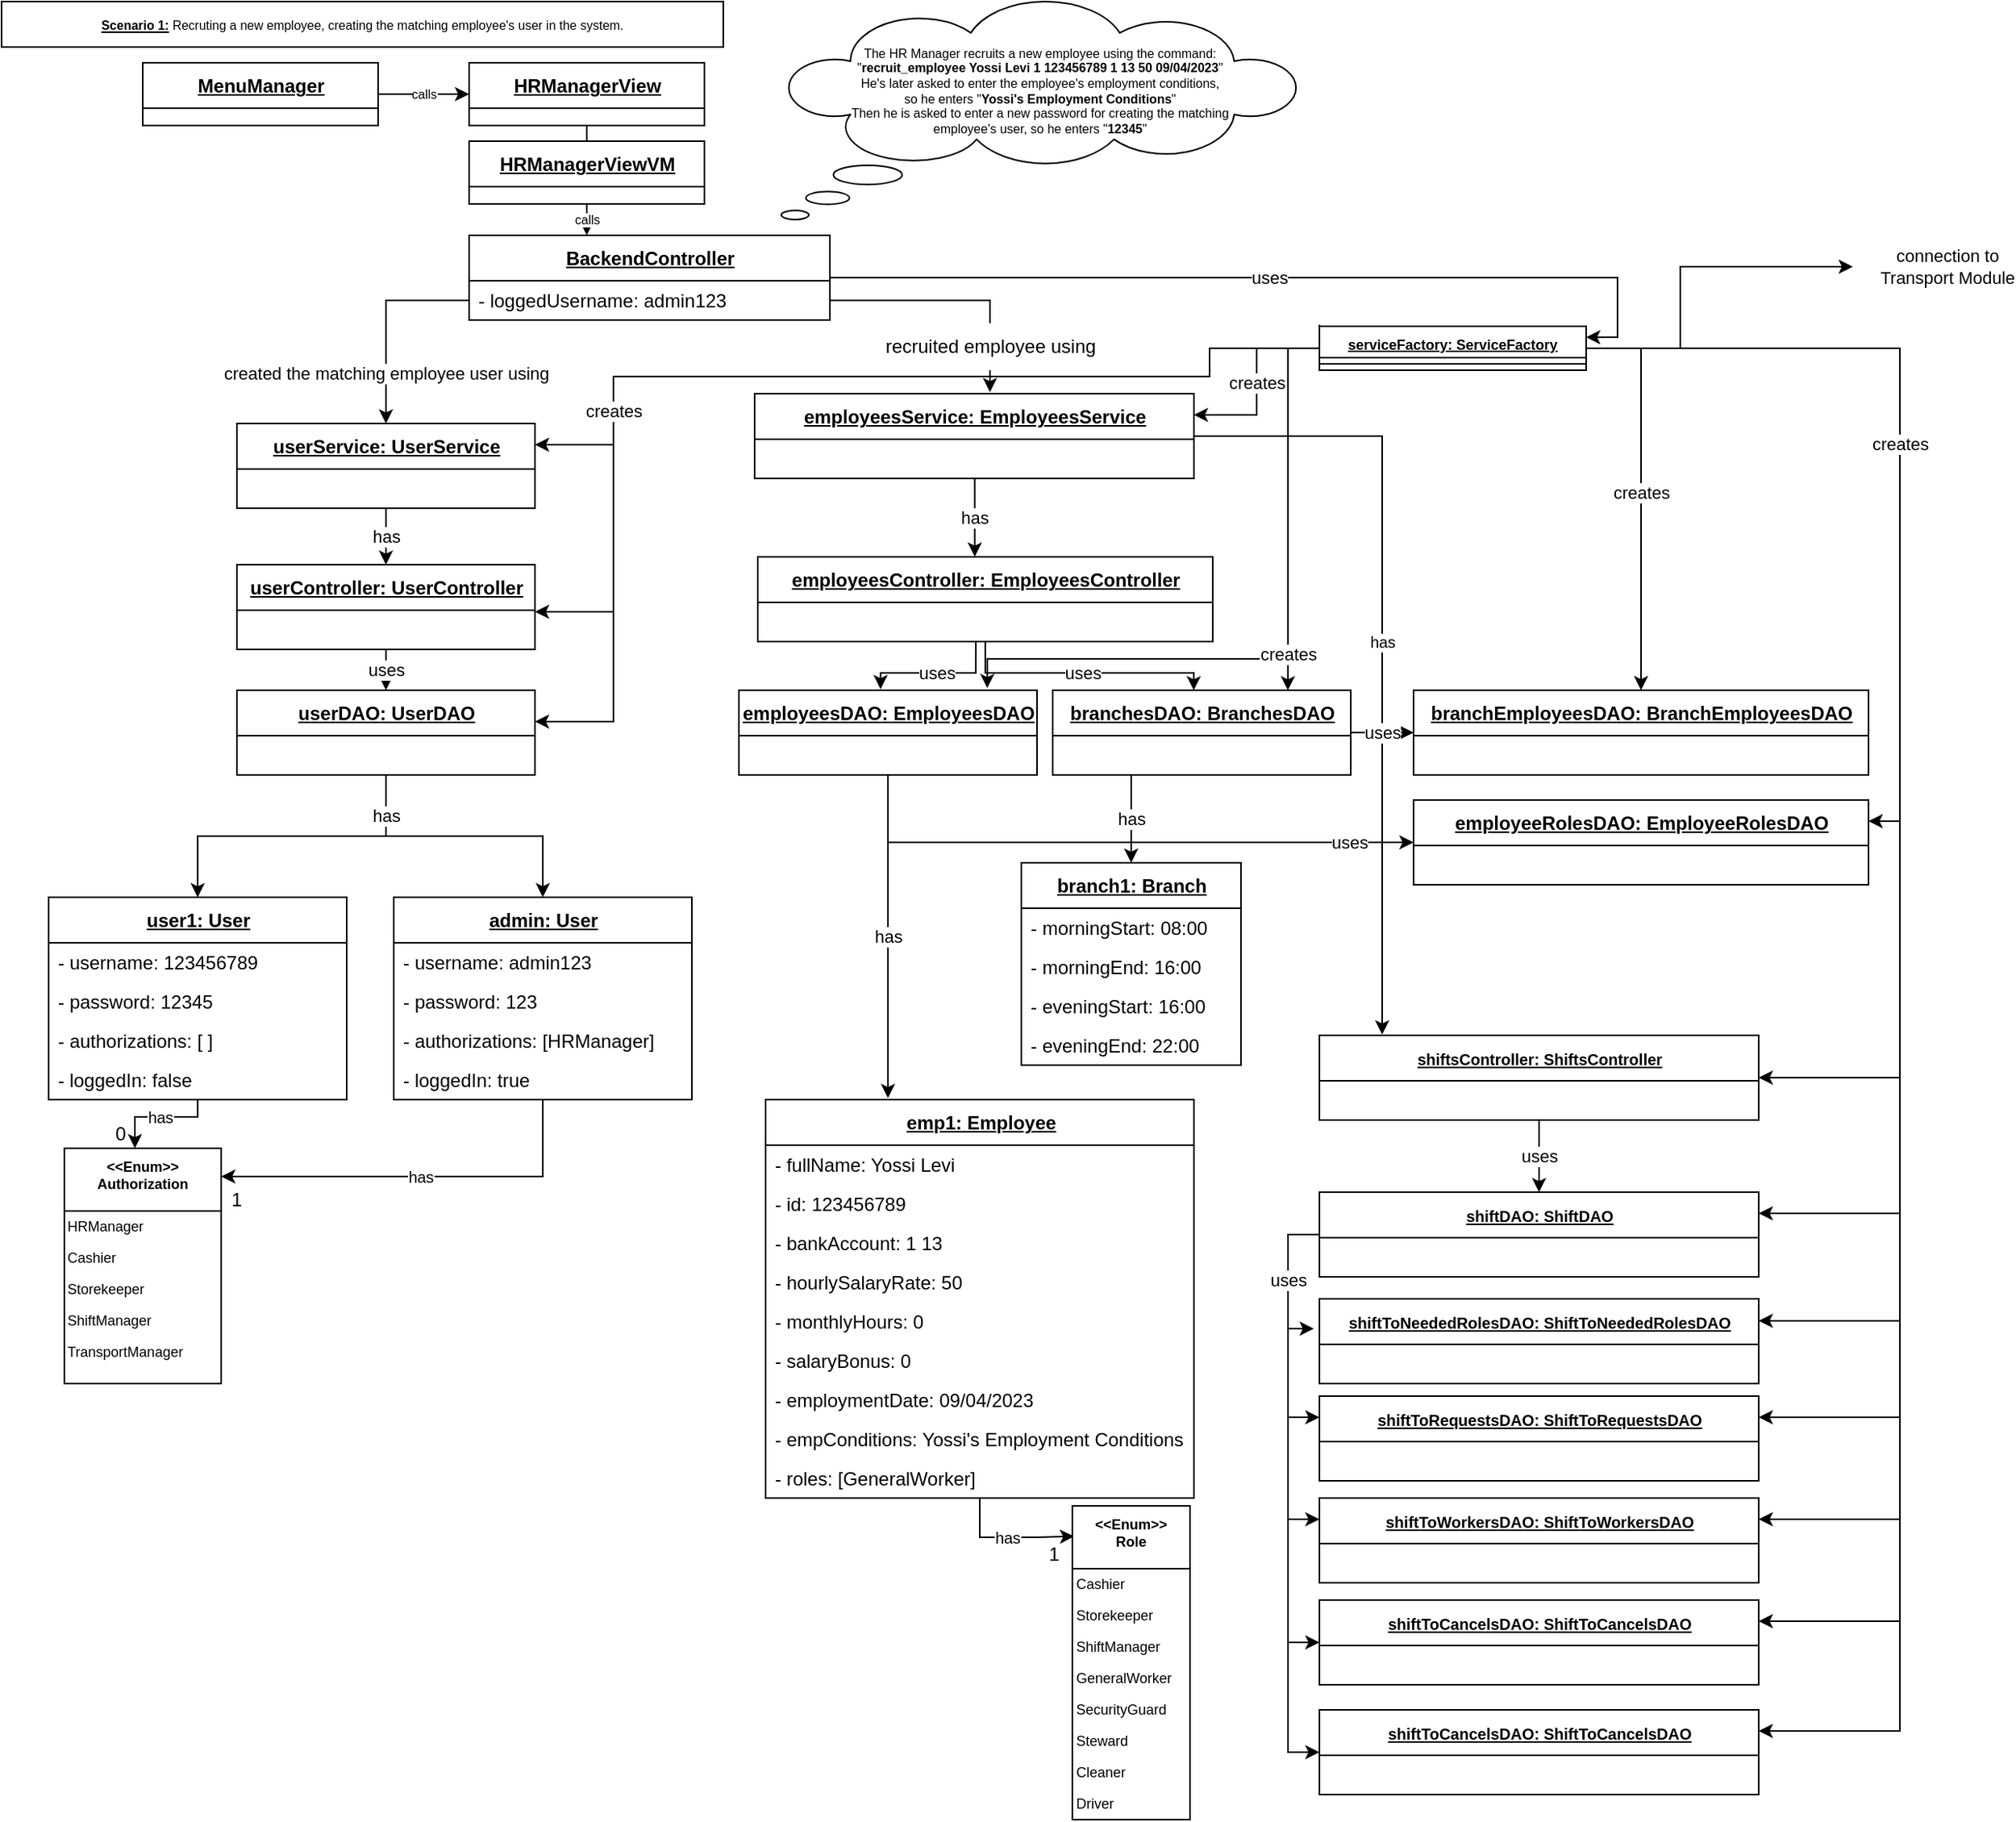 <mxfile version="21.1.2" type="device">
  <diagram name="Page-1" id="ixeJwp6oGrkDONA-m-vL">
    <mxGraphModel dx="574" dy="338" grid="1" gridSize="10" guides="1" tooltips="1" connect="1" arrows="1" fold="1" page="1" pageScale="1" pageWidth="827" pageHeight="1169" math="0" shadow="0">
      <root>
        <mxCell id="0" />
        <mxCell id="1" parent="0" />
        <mxCell id="QFNOOGJgszesULIHf005-6" value="uses" style="edgeStyle=orthogonalEdgeStyle;rounded=0;orthogonalLoop=1;jettySize=auto;html=1;entryX=1;entryY=0.25;entryDx=0;entryDy=0;" edge="1" parent="1" source="OswDYO3YPx74lOHUNcAN-1" target="QFNOOGJgszesULIHf005-1">
          <mxGeometry relative="1" as="geometry" />
        </mxCell>
        <mxCell id="OswDYO3YPx74lOHUNcAN-1" value="BackendController" style="swimlane;fontStyle=5;align=center;verticalAlign=middle;childLayout=stackLayout;horizontal=1;startSize=29;horizontalStack=0;resizeParent=1;resizeParentMax=0;resizeLast=0;collapsible=0;marginBottom=0;html=1;" parent="1" vertex="1">
          <mxGeometry x="298" y="150" width="230" height="54" as="geometry" />
        </mxCell>
        <mxCell id="OswDYO3YPx74lOHUNcAN-3" value="- loggedUsername: admin123" style="text;html=1;strokeColor=none;fillColor=none;align=left;verticalAlign=middle;spacingLeft=4;spacingRight=4;overflow=hidden;rotatable=0;points=[[0,0.5],[1,0.5]];portConstraint=eastwest;" parent="OswDYO3YPx74lOHUNcAN-1" vertex="1">
          <mxGeometry y="29" width="230" height="25" as="geometry" />
        </mxCell>
        <mxCell id="OswDYO3YPx74lOHUNcAN-91" value="has" style="edgeStyle=orthogonalEdgeStyle;rounded=0;orthogonalLoop=1;jettySize=auto;html=1;entryX=0.5;entryY=0;entryDx=0;entryDy=0;endArrow=classic;endFill=1;" parent="1" source="OswDYO3YPx74lOHUNcAN-4" target="OswDYO3YPx74lOHUNcAN-12" edge="1">
          <mxGeometry relative="1" as="geometry" />
        </mxCell>
        <mxCell id="OswDYO3YPx74lOHUNcAN-4" value="userService: UserService" style="swimlane;fontStyle=5;align=center;verticalAlign=middle;childLayout=stackLayout;horizontal=1;startSize=29;horizontalStack=0;resizeParent=1;resizeParentMax=0;resizeLast=0;collapsible=0;marginBottom=0;html=1;" parent="1" vertex="1">
          <mxGeometry x="150" y="270" width="190" height="54" as="geometry" />
        </mxCell>
        <mxCell id="OswDYO3YPx74lOHUNcAN-72" value="has" style="edgeStyle=orthogonalEdgeStyle;rounded=0;orthogonalLoop=1;jettySize=auto;html=1;entryX=0.477;entryY=-0.003;entryDx=0;entryDy=0;endArrow=classic;endFill=1;entryPerimeter=0;" parent="1" source="OswDYO3YPx74lOHUNcAN-10" target="OswDYO3YPx74lOHUNcAN-14" edge="1">
          <mxGeometry relative="1" as="geometry">
            <Array as="points">
              <mxPoint x="620" y="330" />
            </Array>
          </mxGeometry>
        </mxCell>
        <mxCell id="5I7sH3d-SzGu7MCL7hGr-36" value="has" style="edgeStyle=orthogonalEdgeStyle;rounded=0;orthogonalLoop=1;jettySize=auto;html=1;fontSize=10;endArrow=classic;endFill=1;entryX=0.144;entryY=-0.009;entryDx=0;entryDy=0;entryPerimeter=0;" parent="1" source="OswDYO3YPx74lOHUNcAN-10" target="5I7sH3d-SzGu7MCL7hGr-33" edge="1">
          <mxGeometry relative="1" as="geometry">
            <Array as="points">
              <mxPoint x="880" y="278" />
              <mxPoint x="880" y="660" />
            </Array>
            <mxPoint x="878" y="660" as="targetPoint" />
          </mxGeometry>
        </mxCell>
        <mxCell id="OswDYO3YPx74lOHUNcAN-10" value="employeesService: EmployeesService" style="swimlane;fontStyle=5;align=center;verticalAlign=middle;childLayout=stackLayout;horizontal=1;startSize=29;horizontalStack=0;resizeParent=1;resizeParentMax=0;resizeLast=0;collapsible=0;marginBottom=0;html=1;" parent="1" vertex="1">
          <mxGeometry x="480" y="251" width="280" height="54" as="geometry" />
        </mxCell>
        <mxCell id="QFNOOGJgszesULIHf005-15" value="uses" style="edgeStyle=orthogonalEdgeStyle;rounded=0;orthogonalLoop=1;jettySize=auto;html=1;entryX=0.5;entryY=0;entryDx=0;entryDy=0;" edge="1" parent="1" source="OswDYO3YPx74lOHUNcAN-12" target="QFNOOGJgszesULIHf005-7">
          <mxGeometry relative="1" as="geometry" />
        </mxCell>
        <mxCell id="OswDYO3YPx74lOHUNcAN-12" value="userController: UserController" style="swimlane;fontStyle=5;align=center;verticalAlign=middle;childLayout=stackLayout;horizontal=1;startSize=29;horizontalStack=0;resizeParent=1;resizeParentMax=0;resizeLast=0;collapsible=0;marginBottom=0;html=1;" parent="1" vertex="1">
          <mxGeometry x="150" y="360" width="190" height="54" as="geometry" />
        </mxCell>
        <mxCell id="OswDYO3YPx74lOHUNcAN-89" value="has" style="edgeStyle=orthogonalEdgeStyle;rounded=0;orthogonalLoop=1;jettySize=auto;html=1;endArrow=classic;endFill=1;exitX=0.5;exitY=1;exitDx=0;exitDy=0;" parent="1" source="QFNOOGJgszesULIHf005-11" edge="1">
          <mxGeometry relative="1" as="geometry">
            <mxPoint x="570" y="500" as="sourcePoint" />
            <mxPoint x="565" y="700" as="targetPoint" />
            <Array as="points">
              <mxPoint x="565" y="700" />
              <mxPoint x="565" y="700" />
            </Array>
          </mxGeometry>
        </mxCell>
        <mxCell id="QFNOOGJgszesULIHf005-14" value="uses" style="edgeStyle=orthogonalEdgeStyle;rounded=0;orthogonalLoop=1;jettySize=auto;html=1;entryX=0.475;entryY=-0.012;entryDx=0;entryDy=0;entryPerimeter=0;" edge="1" parent="1" target="QFNOOGJgszesULIHf005-11">
          <mxGeometry relative="1" as="geometry">
            <mxPoint x="621.029" y="409" as="sourcePoint" />
            <mxPoint x="624" y="430" as="targetPoint" />
            <Array as="points">
              <mxPoint x="621" y="429" />
              <mxPoint x="560" y="429" />
            </Array>
          </mxGeometry>
        </mxCell>
        <mxCell id="QFNOOGJgszesULIHf005-18" value="uses" style="edgeStyle=orthogonalEdgeStyle;rounded=0;orthogonalLoop=1;jettySize=auto;html=1;entryX=0.473;entryY=0.001;entryDx=0;entryDy=0;entryPerimeter=0;" edge="1" parent="1" source="OswDYO3YPx74lOHUNcAN-14" target="QFNOOGJgszesULIHf005-16">
          <mxGeometry relative="1" as="geometry" />
        </mxCell>
        <mxCell id="OswDYO3YPx74lOHUNcAN-14" value="employeesController: EmployeesController" style="swimlane;fontStyle=5;align=center;verticalAlign=middle;childLayout=stackLayout;horizontal=1;startSize=29;horizontalStack=0;resizeParent=1;resizeParentMax=0;resizeLast=0;collapsible=0;marginBottom=0;html=1;" parent="1" vertex="1">
          <mxGeometry x="482" y="355" width="290" height="54" as="geometry" />
        </mxCell>
        <mxCell id="OswDYO3YPx74lOHUNcAN-16" value="user1: User" style="swimlane;fontStyle=5;align=center;verticalAlign=middle;childLayout=stackLayout;horizontal=1;startSize=29;horizontalStack=0;resizeParent=1;resizeParentMax=0;resizeLast=0;collapsible=0;marginBottom=0;html=1;" parent="1" vertex="1">
          <mxGeometry x="30" y="572" width="190" height="129" as="geometry" />
        </mxCell>
        <mxCell id="OswDYO3YPx74lOHUNcAN-17" value="- username: 123456789" style="text;html=1;strokeColor=none;fillColor=none;align=left;verticalAlign=middle;spacingLeft=4;spacingRight=4;overflow=hidden;rotatable=0;points=[[0,0.5],[1,0.5]];portConstraint=eastwest;" parent="OswDYO3YPx74lOHUNcAN-16" vertex="1">
          <mxGeometry y="29" width="190" height="25" as="geometry" />
        </mxCell>
        <mxCell id="OswDYO3YPx74lOHUNcAN-18" value="- password: 12345" style="text;html=1;strokeColor=none;fillColor=none;align=left;verticalAlign=middle;spacingLeft=4;spacingRight=4;overflow=hidden;rotatable=0;points=[[0,0.5],[1,0.5]];portConstraint=eastwest;" parent="OswDYO3YPx74lOHUNcAN-16" vertex="1">
          <mxGeometry y="54" width="190" height="25" as="geometry" />
        </mxCell>
        <mxCell id="OswDYO3YPx74lOHUNcAN-19" value="- authorizations: [ ]" style="text;html=1;strokeColor=none;fillColor=none;align=left;verticalAlign=middle;spacingLeft=4;spacingRight=4;overflow=hidden;rotatable=0;points=[[0,0.5],[1,0.5]];portConstraint=eastwest;" parent="OswDYO3YPx74lOHUNcAN-16" vertex="1">
          <mxGeometry y="79" width="190" height="25" as="geometry" />
        </mxCell>
        <mxCell id="5I7sH3d-SzGu7MCL7hGr-4" value="- loggedIn: false" style="text;html=1;strokeColor=none;fillColor=none;align=left;verticalAlign=middle;spacingLeft=4;spacingRight=4;overflow=hidden;rotatable=0;points=[[0,0.5],[1,0.5]];portConstraint=eastwest;" parent="OswDYO3YPx74lOHUNcAN-16" vertex="1">
          <mxGeometry y="104" width="190" height="25" as="geometry" />
        </mxCell>
        <mxCell id="5I7sH3d-SzGu7MCL7hGr-63" value="has" style="edgeStyle=orthogonalEdgeStyle;rounded=0;orthogonalLoop=1;jettySize=auto;html=1;fontSize=10;endArrow=classic;endFill=1;" parent="1" source="OswDYO3YPx74lOHUNcAN-20" target="5I7sH3d-SzGu7MCL7hGr-57" edge="1">
          <mxGeometry relative="1" as="geometry">
            <Array as="points">
              <mxPoint x="345" y="750" />
            </Array>
          </mxGeometry>
        </mxCell>
        <mxCell id="OswDYO3YPx74lOHUNcAN-20" value="admin: User" style="swimlane;fontStyle=5;align=center;verticalAlign=middle;childLayout=stackLayout;horizontal=1;startSize=29;horizontalStack=0;resizeParent=1;resizeParentMax=0;resizeLast=0;collapsible=0;marginBottom=0;html=1;" parent="1" vertex="1">
          <mxGeometry x="250" y="572" width="190" height="129" as="geometry" />
        </mxCell>
        <mxCell id="OswDYO3YPx74lOHUNcAN-21" value="- username: admin123" style="text;html=1;strokeColor=none;fillColor=none;align=left;verticalAlign=middle;spacingLeft=4;spacingRight=4;overflow=hidden;rotatable=0;points=[[0,0.5],[1,0.5]];portConstraint=eastwest;" parent="OswDYO3YPx74lOHUNcAN-20" vertex="1">
          <mxGeometry y="29" width="190" height="25" as="geometry" />
        </mxCell>
        <mxCell id="OswDYO3YPx74lOHUNcAN-22" value="- password: 123" style="text;html=1;strokeColor=none;fillColor=none;align=left;verticalAlign=middle;spacingLeft=4;spacingRight=4;overflow=hidden;rotatable=0;points=[[0,0.5],[1,0.5]];portConstraint=eastwest;" parent="OswDYO3YPx74lOHUNcAN-20" vertex="1">
          <mxGeometry y="54" width="190" height="25" as="geometry" />
        </mxCell>
        <mxCell id="OswDYO3YPx74lOHUNcAN-23" value="- authorizations: [HRManager]" style="text;html=1;strokeColor=none;fillColor=none;align=left;verticalAlign=middle;spacingLeft=4;spacingRight=4;overflow=hidden;rotatable=0;points=[[0,0.5],[1,0.5]];portConstraint=eastwest;" parent="OswDYO3YPx74lOHUNcAN-20" vertex="1">
          <mxGeometry y="79" width="190" height="25" as="geometry" />
        </mxCell>
        <mxCell id="5I7sH3d-SzGu7MCL7hGr-1" value="- loggedIn: true" style="text;html=1;strokeColor=none;fillColor=none;align=left;verticalAlign=middle;spacingLeft=4;spacingRight=4;overflow=hidden;rotatable=0;points=[[0,0.5],[1,0.5]];portConstraint=eastwest;" parent="OswDYO3YPx74lOHUNcAN-20" vertex="1">
          <mxGeometry y="104" width="190" height="25" as="geometry" />
        </mxCell>
        <mxCell id="5I7sH3d-SzGu7MCL7hGr-65" value="has" style="edgeStyle=orthogonalEdgeStyle;rounded=0;orthogonalLoop=1;jettySize=auto;html=1;entryX=0.015;entryY=0.097;entryDx=0;entryDy=0;fontSize=10;endArrow=classic;endFill=1;entryPerimeter=0;" parent="1" source="OswDYO3YPx74lOHUNcAN-28" target="5I7sH3d-SzGu7MCL7hGr-48" edge="1">
          <mxGeometry relative="1" as="geometry">
            <Array as="points">
              <mxPoint x="624" y="980" />
              <mxPoint x="660" y="980" />
            </Array>
          </mxGeometry>
        </mxCell>
        <mxCell id="OswDYO3YPx74lOHUNcAN-28" value="emp1: Employee" style="swimlane;fontStyle=5;align=center;verticalAlign=middle;childLayout=stackLayout;horizontal=1;startSize=29;horizontalStack=0;resizeParent=1;resizeParentMax=0;resizeLast=0;collapsible=0;marginBottom=0;html=1;" parent="1" vertex="1">
          <mxGeometry x="487" y="701" width="273" height="254" as="geometry" />
        </mxCell>
        <mxCell id="OswDYO3YPx74lOHUNcAN-29" value="- fullName: Yossi Levi" style="text;html=1;strokeColor=none;fillColor=none;align=left;verticalAlign=middle;spacingLeft=4;spacingRight=4;overflow=hidden;rotatable=0;points=[[0,0.5],[1,0.5]];portConstraint=eastwest;" parent="OswDYO3YPx74lOHUNcAN-28" vertex="1">
          <mxGeometry y="29" width="273" height="25" as="geometry" />
        </mxCell>
        <mxCell id="OswDYO3YPx74lOHUNcAN-30" value="- id: 123456789" style="text;html=1;strokeColor=none;fillColor=none;align=left;verticalAlign=middle;spacingLeft=4;spacingRight=4;overflow=hidden;rotatable=0;points=[[0,0.5],[1,0.5]];portConstraint=eastwest;" parent="OswDYO3YPx74lOHUNcAN-28" vertex="1">
          <mxGeometry y="54" width="273" height="25" as="geometry" />
        </mxCell>
        <mxCell id="OswDYO3YPx74lOHUNcAN-31" value="- bankAccount: 1 13" style="text;html=1;strokeColor=none;fillColor=none;align=left;verticalAlign=middle;spacingLeft=4;spacingRight=4;overflow=hidden;rotatable=0;points=[[0,0.5],[1,0.5]];portConstraint=eastwest;" parent="OswDYO3YPx74lOHUNcAN-28" vertex="1">
          <mxGeometry y="79" width="273" height="25" as="geometry" />
        </mxCell>
        <mxCell id="OswDYO3YPx74lOHUNcAN-32" value="- hourlySalaryRate: 50" style="text;html=1;strokeColor=none;fillColor=none;align=left;verticalAlign=middle;spacingLeft=4;spacingRight=4;overflow=hidden;rotatable=0;points=[[0,0.5],[1,0.5]];portConstraint=eastwest;" parent="OswDYO3YPx74lOHUNcAN-28" vertex="1">
          <mxGeometry y="104" width="273" height="25" as="geometry" />
        </mxCell>
        <mxCell id="5I7sH3d-SzGu7MCL7hGr-15" value="- monthlyHours: 0" style="text;html=1;strokeColor=none;fillColor=none;align=left;verticalAlign=middle;spacingLeft=4;spacingRight=4;overflow=hidden;rotatable=0;points=[[0,0.5],[1,0.5]];portConstraint=eastwest;" parent="OswDYO3YPx74lOHUNcAN-28" vertex="1">
          <mxGeometry y="129" width="273" height="25" as="geometry" />
        </mxCell>
        <mxCell id="5I7sH3d-SzGu7MCL7hGr-16" value="- salaryBonus: 0" style="text;html=1;strokeColor=none;fillColor=none;align=left;verticalAlign=middle;spacingLeft=4;spacingRight=4;overflow=hidden;rotatable=0;points=[[0,0.5],[1,0.5]];portConstraint=eastwest;" parent="OswDYO3YPx74lOHUNcAN-28" vertex="1">
          <mxGeometry y="154" width="273" height="25" as="geometry" />
        </mxCell>
        <mxCell id="5I7sH3d-SzGu7MCL7hGr-66" value="- employmentDate: 09/04/2023" style="text;html=1;strokeColor=none;fillColor=none;align=left;verticalAlign=middle;spacingLeft=4;spacingRight=4;overflow=hidden;rotatable=0;points=[[0,0.5],[1,0.5]];portConstraint=eastwest;" parent="OswDYO3YPx74lOHUNcAN-28" vertex="1">
          <mxGeometry y="179" width="273" height="25" as="geometry" />
        </mxCell>
        <mxCell id="OswDYO3YPx74lOHUNcAN-39" value="- empConditions: Yossi&#39;s Employment Conditions" style="text;html=1;strokeColor=none;fillColor=none;align=left;verticalAlign=middle;spacingLeft=4;spacingRight=4;overflow=hidden;rotatable=0;points=[[0,0.5],[1,0.5]];portConstraint=eastwest;" parent="OswDYO3YPx74lOHUNcAN-28" vertex="1">
          <mxGeometry y="204" width="273" height="25" as="geometry" />
        </mxCell>
        <mxCell id="OswDYO3YPx74lOHUNcAN-38" value="- roles: [GeneralWorker]" style="text;html=1;strokeColor=none;fillColor=none;align=left;verticalAlign=middle;spacingLeft=4;spacingRight=4;overflow=hidden;rotatable=0;points=[[0,0.5],[1,0.5]];portConstraint=eastwest;" parent="OswDYO3YPx74lOHUNcAN-28" vertex="1">
          <mxGeometry y="229" width="273" height="25" as="geometry" />
        </mxCell>
        <mxCell id="OswDYO3YPx74lOHUNcAN-69" style="edgeStyle=orthogonalEdgeStyle;rounded=0;orthogonalLoop=1;jettySize=auto;html=1;endArrow=classic;endFill=1;startArrow=none;" parent="1" source="OswDYO3YPx74lOHUNcAN-70" edge="1">
          <mxGeometry relative="1" as="geometry">
            <mxPoint x="630" y="250" as="targetPoint" />
            <Array as="points">
              <mxPoint x="630" y="250" />
              <mxPoint x="630" y="250" />
            </Array>
          </mxGeometry>
        </mxCell>
        <mxCell id="OswDYO3YPx74lOHUNcAN-71" value="" style="edgeStyle=orthogonalEdgeStyle;rounded=0;orthogonalLoop=1;jettySize=auto;html=1;entryX=0.5;entryY=0;entryDx=0;entryDy=0;endArrow=none;endFill=1;" parent="1" source="OswDYO3YPx74lOHUNcAN-3" target="OswDYO3YPx74lOHUNcAN-70" edge="1">
          <mxGeometry relative="1" as="geometry">
            <mxPoint x="529" y="201.5" as="sourcePoint" />
            <mxPoint x="620" y="270" as="targetPoint" />
            <Array as="points">
              <mxPoint x="630" y="191" />
            </Array>
          </mxGeometry>
        </mxCell>
        <mxCell id="OswDYO3YPx74lOHUNcAN-70" value="recruited employee using" style="text;html=1;align=center;verticalAlign=middle;resizable=0;points=[];autosize=1;strokeColor=none;fillColor=none;" parent="1" vertex="1">
          <mxGeometry x="550" y="206" width="160" height="30" as="geometry" />
        </mxCell>
        <mxCell id="OswDYO3YPx74lOHUNcAN-80" value="created the matching employee user using" style="edgeStyle=orthogonalEdgeStyle;rounded=0;orthogonalLoop=1;jettySize=auto;html=1;exitX=0;exitY=0.5;exitDx=0;exitDy=0;entryX=0.5;entryY=0;entryDx=0;entryDy=0;endArrow=classic;endFill=1;" parent="1" source="OswDYO3YPx74lOHUNcAN-3" target="OswDYO3YPx74lOHUNcAN-4" edge="1">
          <mxGeometry x="0.51" relative="1" as="geometry">
            <mxPoint as="offset" />
          </mxGeometry>
        </mxCell>
        <mxCell id="5I7sH3d-SzGu7MCL7hGr-3" value="The HR Manager recruits a new employee using the command:&lt;br style=&quot;font-size: 8px;&quot;&gt;&quot;&lt;b&gt;recruit_employee Yossi Levi 1 123456789 1 13 50 09/04/2023&lt;/b&gt;&quot;&lt;br&gt;He&#39;s later asked to enter the employee&#39;s employment conditions,&lt;br&gt;so he enters &quot;&lt;b&gt;Yossi&#39;s Employment Conditions&lt;/b&gt;&quot;&lt;br&gt;Then he is asked to enter a new password for creating the matching&lt;br&gt;employee&#39;s user, so he enters &quot;&lt;b&gt;12345&lt;/b&gt;&quot;" style="whiteSpace=wrap;html=1;shape=mxgraph.basic.cloud_callout;fontSize=8;labelPosition=center;verticalLabelPosition=middle;align=center;verticalAlign=middle;spacing=0;spacingTop=-25;" parent="1" vertex="1">
          <mxGeometry x="497" y="1" width="330" height="139" as="geometry" />
        </mxCell>
        <mxCell id="5I7sH3d-SzGu7MCL7hGr-14" value="calls" style="edgeStyle=orthogonalEdgeStyle;rounded=0;orthogonalLoop=1;jettySize=auto;html=1;entryX=0.327;entryY=0;entryDx=0;entryDy=0;entryPerimeter=0;fontSize=8;endArrow=classic;endFill=1;" parent="1" source="5I7sH3d-SzGu7MCL7hGr-5" target="OswDYO3YPx74lOHUNcAN-1" edge="1">
          <mxGeometry relative="1" as="geometry" />
        </mxCell>
        <mxCell id="5I7sH3d-SzGu7MCL7hGr-5" value="HRManagerViewVM" style="swimlane;fontStyle=5;align=center;verticalAlign=middle;childLayout=stackLayout;horizontal=1;startSize=29;horizontalStack=0;resizeParent=1;resizeParentMax=0;resizeLast=0;collapsible=0;marginBottom=0;html=1;" parent="1" vertex="1">
          <mxGeometry x="298" y="90" width="150" height="40" as="geometry" />
        </mxCell>
        <mxCell id="5I7sH3d-SzGu7MCL7hGr-13" style="edgeStyle=orthogonalEdgeStyle;rounded=0;orthogonalLoop=1;jettySize=auto;html=1;entryX=0.5;entryY=0;entryDx=0;entryDy=0;fontSize=8;endArrow=none;endFill=0;" parent="1" source="5I7sH3d-SzGu7MCL7hGr-7" target="5I7sH3d-SzGu7MCL7hGr-5" edge="1">
          <mxGeometry relative="1" as="geometry">
            <Array as="points">
              <mxPoint x="373" y="80" />
              <mxPoint x="373" y="80" />
            </Array>
          </mxGeometry>
        </mxCell>
        <mxCell id="5I7sH3d-SzGu7MCL7hGr-7" value="HRManagerView" style="swimlane;fontStyle=5;align=center;verticalAlign=middle;childLayout=stackLayout;horizontal=1;startSize=29;horizontalStack=0;resizeParent=1;resizeParentMax=0;resizeLast=0;collapsible=0;marginBottom=0;html=1;" parent="1" vertex="1">
          <mxGeometry x="298" y="40" width="150" height="40" as="geometry" />
        </mxCell>
        <mxCell id="5I7sH3d-SzGu7MCL7hGr-9" value="calls" style="edgeStyle=orthogonalEdgeStyle;rounded=0;orthogonalLoop=1;jettySize=auto;html=1;entryX=0;entryY=0.5;entryDx=0;entryDy=0;fontSize=8;" parent="1" source="5I7sH3d-SzGu7MCL7hGr-8" target="5I7sH3d-SzGu7MCL7hGr-7" edge="1">
          <mxGeometry relative="1" as="geometry" />
        </mxCell>
        <mxCell id="5I7sH3d-SzGu7MCL7hGr-8" value="MenuManager" style="swimlane;fontStyle=5;align=center;verticalAlign=middle;childLayout=stackLayout;horizontal=1;startSize=29;horizontalStack=0;resizeParent=1;resizeParentMax=0;resizeLast=0;collapsible=0;marginBottom=0;html=1;" parent="1" vertex="1">
          <mxGeometry x="90" y="40" width="150" height="40" as="geometry" />
        </mxCell>
        <mxCell id="5I7sH3d-SzGu7MCL7hGr-19" value="branch1: Branch" style="swimlane;fontStyle=5;align=center;verticalAlign=middle;childLayout=stackLayout;horizontal=1;startSize=29;horizontalStack=0;resizeParent=1;resizeParentMax=0;resizeLast=0;collapsible=0;marginBottom=0;html=1;" parent="1" vertex="1">
          <mxGeometry x="650" y="550" width="140" height="129" as="geometry" />
        </mxCell>
        <mxCell id="5I7sH3d-SzGu7MCL7hGr-20" value="- morningStart: 08:00" style="text;html=1;strokeColor=none;fillColor=none;align=left;verticalAlign=middle;spacingLeft=4;spacingRight=4;overflow=hidden;rotatable=0;points=[[0,0.5],[1,0.5]];portConstraint=eastwest;" parent="5I7sH3d-SzGu7MCL7hGr-19" vertex="1">
          <mxGeometry y="29" width="140" height="25" as="geometry" />
        </mxCell>
        <mxCell id="5I7sH3d-SzGu7MCL7hGr-28" value="- morningEnd: 16:00" style="text;html=1;strokeColor=none;fillColor=none;align=left;verticalAlign=middle;spacingLeft=4;spacingRight=4;overflow=hidden;rotatable=0;points=[[0,0.5],[1,0.5]];portConstraint=eastwest;" parent="5I7sH3d-SzGu7MCL7hGr-19" vertex="1">
          <mxGeometry y="54" width="140" height="25" as="geometry" />
        </mxCell>
        <mxCell id="5I7sH3d-SzGu7MCL7hGr-29" value="- eveningStart: 16:00" style="text;html=1;strokeColor=none;fillColor=none;align=left;verticalAlign=middle;spacingLeft=4;spacingRight=4;overflow=hidden;rotatable=0;points=[[0,0.5],[1,0.5]];portConstraint=eastwest;" parent="5I7sH3d-SzGu7MCL7hGr-19" vertex="1">
          <mxGeometry y="79" width="140" height="25" as="geometry" />
        </mxCell>
        <mxCell id="5I7sH3d-SzGu7MCL7hGr-30" value="- eveningEnd: 22:00" style="text;html=1;strokeColor=none;fillColor=none;align=left;verticalAlign=middle;spacingLeft=4;spacingRight=4;overflow=hidden;rotatable=0;points=[[0,0.5],[1,0.5]];portConstraint=eastwest;" parent="5I7sH3d-SzGu7MCL7hGr-19" vertex="1">
          <mxGeometry y="104" width="140" height="25" as="geometry" />
        </mxCell>
        <mxCell id="QFNOOGJgszesULIHf005-31" value="uses" style="edgeStyle=orthogonalEdgeStyle;rounded=0;orthogonalLoop=1;jettySize=auto;html=1;entryX=0.5;entryY=0;entryDx=0;entryDy=0;" edge="1" parent="1" source="5I7sH3d-SzGu7MCL7hGr-33" target="QFNOOGJgszesULIHf005-25">
          <mxGeometry relative="1" as="geometry" />
        </mxCell>
        <mxCell id="5I7sH3d-SzGu7MCL7hGr-33" value="shiftsController: ShiftsController" style="swimlane;fontStyle=5;align=center;verticalAlign=middle;childLayout=stackLayout;horizontal=1;startSize=29;horizontalStack=0;resizeParent=1;resizeParentMax=0;resizeLast=0;collapsible=0;marginBottom=0;html=1;fontSize=10;" parent="1" vertex="1">
          <mxGeometry x="840" y="660" width="280" height="54" as="geometry" />
        </mxCell>
        <mxCell id="5I7sH3d-SzGu7MCL7hGr-47" value="&lt;b&gt;&lt;u&gt;Scenario 1:&lt;/u&gt;&lt;/b&gt; Recruting a new employee, creating the matching employee&#39;s user in the system." style="rounded=0;whiteSpace=wrap;html=1;fontSize=8;" parent="1" vertex="1">
          <mxGeometry y="1" width="460" height="29" as="geometry" />
        </mxCell>
        <mxCell id="5I7sH3d-SzGu7MCL7hGr-48" value="&lt;&lt;Enum&gt;&gt;&#xa;Role" style="swimlane;fontStyle=1;align=center;verticalAlign=top;childLayout=stackLayout;horizontal=1;startSize=40;horizontalStack=0;resizeParent=1;resizeLast=0;collapsible=1;marginBottom=0;rounded=0;shadow=0;strokeWidth=1;fontSize=9;" parent="1" vertex="1">
          <mxGeometry x="682.5" y="960" width="75" height="200" as="geometry">
            <mxRectangle x="130" y="380" width="160" height="26" as="alternateBounds" />
          </mxGeometry>
        </mxCell>
        <mxCell id="5I7sH3d-SzGu7MCL7hGr-49" value="Cashier" style="text;html=1;align=left;verticalAlign=middle;resizable=0;points=[];autosize=1;strokeColor=none;fillColor=none;fontSize=9;" parent="5I7sH3d-SzGu7MCL7hGr-48" vertex="1">
          <mxGeometry y="40" width="75" height="20" as="geometry" />
        </mxCell>
        <mxCell id="5I7sH3d-SzGu7MCL7hGr-50" value="Storekeeper" style="text;html=1;align=left;verticalAlign=middle;resizable=0;points=[];autosize=1;strokeColor=none;fillColor=none;fontSize=9;" parent="5I7sH3d-SzGu7MCL7hGr-48" vertex="1">
          <mxGeometry y="60" width="75" height="20" as="geometry" />
        </mxCell>
        <mxCell id="5I7sH3d-SzGu7MCL7hGr-51" value="ShiftManager" style="text;html=1;align=left;verticalAlign=middle;resizable=0;points=[];autosize=1;strokeColor=none;fillColor=none;fontSize=9;" parent="5I7sH3d-SzGu7MCL7hGr-48" vertex="1">
          <mxGeometry y="80" width="75" height="20" as="geometry" />
        </mxCell>
        <mxCell id="5I7sH3d-SzGu7MCL7hGr-52" value="GeneralWorker" style="text;html=1;align=left;verticalAlign=middle;resizable=0;points=[];autosize=1;strokeColor=none;fillColor=none;fontSize=9;" parent="5I7sH3d-SzGu7MCL7hGr-48" vertex="1">
          <mxGeometry y="100" width="75" height="20" as="geometry" />
        </mxCell>
        <mxCell id="5I7sH3d-SzGu7MCL7hGr-53" value="SecurityGuard" style="text;html=1;align=left;verticalAlign=middle;resizable=0;points=[];autosize=1;strokeColor=none;fillColor=none;fontSize=9;" parent="5I7sH3d-SzGu7MCL7hGr-48" vertex="1">
          <mxGeometry y="120" width="75" height="20" as="geometry" />
        </mxCell>
        <mxCell id="5I7sH3d-SzGu7MCL7hGr-54" value="Steward" style="text;html=1;align=left;verticalAlign=middle;resizable=0;points=[];autosize=1;strokeColor=none;fillColor=none;fontSize=9;" parent="5I7sH3d-SzGu7MCL7hGr-48" vertex="1">
          <mxGeometry y="140" width="75" height="20" as="geometry" />
        </mxCell>
        <mxCell id="5I7sH3d-SzGu7MCL7hGr-55" value="Cleaner" style="text;html=1;align=left;verticalAlign=middle;resizable=0;points=[];autosize=1;strokeColor=none;fillColor=none;fontSize=9;" parent="5I7sH3d-SzGu7MCL7hGr-48" vertex="1">
          <mxGeometry y="160" width="75" height="20" as="geometry" />
        </mxCell>
        <mxCell id="5I7sH3d-SzGu7MCL7hGr-56" value="Driver" style="text;html=1;align=left;verticalAlign=middle;resizable=0;points=[];autosize=1;strokeColor=none;fillColor=none;fontSize=9;" parent="5I7sH3d-SzGu7MCL7hGr-48" vertex="1">
          <mxGeometry y="180" width="75" height="20" as="geometry" />
        </mxCell>
        <mxCell id="5I7sH3d-SzGu7MCL7hGr-57" value="&lt;&lt;Enum&gt;&gt;&#xa;Authorization" style="swimlane;fontStyle=1;align=center;verticalAlign=top;childLayout=stackLayout;horizontal=1;startSize=40;horizontalStack=0;resizeParent=1;resizeLast=0;collapsible=1;marginBottom=0;rounded=0;shadow=0;strokeWidth=1;fontSize=9;" parent="1" vertex="1">
          <mxGeometry x="40" y="732" width="100" height="150" as="geometry">
            <mxRectangle x="130" y="380" width="160" height="26" as="alternateBounds" />
          </mxGeometry>
        </mxCell>
        <mxCell id="5I7sH3d-SzGu7MCL7hGr-58" value="HRManager" style="text;html=1;align=left;verticalAlign=middle;resizable=0;points=[];autosize=1;strokeColor=none;fillColor=none;fontSize=9;" parent="5I7sH3d-SzGu7MCL7hGr-57" vertex="1">
          <mxGeometry y="40" width="100" height="20" as="geometry" />
        </mxCell>
        <mxCell id="5I7sH3d-SzGu7MCL7hGr-59" value="Cashier" style="text;html=1;align=left;verticalAlign=middle;resizable=0;points=[];autosize=1;strokeColor=none;fillColor=none;fontSize=9;" parent="5I7sH3d-SzGu7MCL7hGr-57" vertex="1">
          <mxGeometry y="60" width="100" height="20" as="geometry" />
        </mxCell>
        <mxCell id="5I7sH3d-SzGu7MCL7hGr-60" value="Storekeeper" style="text;html=1;align=left;verticalAlign=middle;resizable=0;points=[];autosize=1;strokeColor=none;fillColor=none;fontSize=9;" parent="5I7sH3d-SzGu7MCL7hGr-57" vertex="1">
          <mxGeometry y="80" width="100" height="20" as="geometry" />
        </mxCell>
        <mxCell id="5I7sH3d-SzGu7MCL7hGr-61" value="ShiftManager" style="text;html=1;align=left;verticalAlign=middle;resizable=0;points=[];autosize=1;strokeColor=none;fillColor=none;fontSize=9;" parent="5I7sH3d-SzGu7MCL7hGr-57" vertex="1">
          <mxGeometry y="100" width="100" height="20" as="geometry" />
        </mxCell>
        <mxCell id="5I7sH3d-SzGu7MCL7hGr-62" value="TransportManager" style="text;html=1;align=left;verticalAlign=middle;resizable=0;points=[];autosize=1;strokeColor=none;fillColor=none;fontSize=9;" parent="5I7sH3d-SzGu7MCL7hGr-57" vertex="1">
          <mxGeometry y="120" width="100" height="20" as="geometry" />
        </mxCell>
        <mxCell id="QFNOOGJgszesULIHf005-26" value="creates" style="edgeStyle=orthogonalEdgeStyle;rounded=0;orthogonalLoop=1;jettySize=auto;html=1;entryX=1;entryY=0.25;entryDx=0;entryDy=0;" edge="1" parent="1" source="QFNOOGJgszesULIHf005-1" target="OswDYO3YPx74lOHUNcAN-10">
          <mxGeometry relative="1" as="geometry" />
        </mxCell>
        <mxCell id="QFNOOGJgszesULIHf005-28" style="edgeStyle=orthogonalEdgeStyle;rounded=0;orthogonalLoop=1;jettySize=auto;html=1;entryX=0.789;entryY=0.001;entryDx=0;entryDy=0;entryPerimeter=0;" edge="1" parent="1" source="QFNOOGJgszesULIHf005-1" target="QFNOOGJgszesULIHf005-16">
          <mxGeometry relative="1" as="geometry">
            <Array as="points">
              <mxPoint x="820" y="222" />
            </Array>
          </mxGeometry>
        </mxCell>
        <mxCell id="QFNOOGJgszesULIHf005-29" value="creates" style="edgeStyle=orthogonalEdgeStyle;rounded=0;orthogonalLoop=1;jettySize=auto;html=1;entryX=0.5;entryY=0;entryDx=0;entryDy=0;" edge="1" parent="1" source="QFNOOGJgszesULIHf005-1" target="QFNOOGJgszesULIHf005-19">
          <mxGeometry relative="1" as="geometry">
            <Array as="points">
              <mxPoint x="1045" y="222" />
            </Array>
          </mxGeometry>
        </mxCell>
        <mxCell id="QFNOOGJgszesULIHf005-40" style="edgeStyle=orthogonalEdgeStyle;rounded=0;orthogonalLoop=1;jettySize=auto;html=1;entryX=1;entryY=0.25;entryDx=0;entryDy=0;" edge="1" parent="1" source="QFNOOGJgszesULIHf005-1" target="QFNOOGJgszesULIHf005-35">
          <mxGeometry relative="1" as="geometry">
            <Array as="points">
              <mxPoint x="1210" y="222" />
              <mxPoint x="1210" y="904" />
            </Array>
          </mxGeometry>
        </mxCell>
        <mxCell id="QFNOOGJgszesULIHf005-42" style="edgeStyle=orthogonalEdgeStyle;rounded=0;orthogonalLoop=1;jettySize=auto;html=1;entryX=1;entryY=0.25;entryDx=0;entryDy=0;" edge="1" parent="1" source="QFNOOGJgszesULIHf005-1" target="QFNOOGJgszesULIHf005-36">
          <mxGeometry relative="1" as="geometry">
            <Array as="points">
              <mxPoint x="1210" y="222" />
              <mxPoint x="1210" y="969" />
            </Array>
          </mxGeometry>
        </mxCell>
        <mxCell id="QFNOOGJgszesULIHf005-43" style="edgeStyle=orthogonalEdgeStyle;rounded=0;orthogonalLoop=1;jettySize=auto;html=1;entryX=1;entryY=0.25;entryDx=0;entryDy=0;" edge="1" parent="1" source="QFNOOGJgszesULIHf005-1" target="QFNOOGJgszesULIHf005-37">
          <mxGeometry relative="1" as="geometry">
            <Array as="points">
              <mxPoint x="1210" y="222" />
              <mxPoint x="1210" y="1034" />
            </Array>
          </mxGeometry>
        </mxCell>
        <mxCell id="QFNOOGJgszesULIHf005-44" style="edgeStyle=orthogonalEdgeStyle;rounded=0;orthogonalLoop=1;jettySize=auto;html=1;entryX=1;entryY=0.25;entryDx=0;entryDy=0;" edge="1" parent="1" source="QFNOOGJgszesULIHf005-1" target="QFNOOGJgszesULIHf005-39">
          <mxGeometry relative="1" as="geometry">
            <Array as="points">
              <mxPoint x="1210" y="222" />
              <mxPoint x="1210" y="1104" />
            </Array>
          </mxGeometry>
        </mxCell>
        <mxCell id="QFNOOGJgszesULIHf005-1" value="serviceFactory: ServiceFactory" style="swimlane;fontStyle=5;align=center;verticalAlign=top;childLayout=stackLayout;horizontal=1;startSize=20;horizontalStack=0;resizeParent=1;resizeParentMax=0;resizeLast=0;collapsible=1;marginBottom=0;fontSize=9;" vertex="1" parent="1">
          <mxGeometry x="840" y="208" width="170" height="28" as="geometry" />
        </mxCell>
        <mxCell id="QFNOOGJgszesULIHf005-2" value="" style="line;strokeWidth=1;fillColor=none;align=left;verticalAlign=middle;spacingTop=-1;spacingLeft=3;spacingRight=3;rotatable=0;labelPosition=right;points=[];portConstraint=eastwest;fontSize=9;" vertex="1" parent="QFNOOGJgszesULIHf005-1">
          <mxGeometry y="20" width="170" height="8" as="geometry" />
        </mxCell>
        <mxCell id="QFNOOGJgszesULIHf005-8" style="edgeStyle=orthogonalEdgeStyle;rounded=0;orthogonalLoop=1;jettySize=auto;html=1;entryX=0.5;entryY=0;entryDx=0;entryDy=0;" edge="1" parent="1" source="QFNOOGJgszesULIHf005-7" target="OswDYO3YPx74lOHUNcAN-16">
          <mxGeometry relative="1" as="geometry" />
        </mxCell>
        <mxCell id="QFNOOGJgszesULIHf005-9" value="has" style="edgeStyle=orthogonalEdgeStyle;rounded=0;orthogonalLoop=1;jettySize=auto;html=1;" edge="1" parent="1" source="QFNOOGJgszesULIHf005-7" target="OswDYO3YPx74lOHUNcAN-20">
          <mxGeometry x="-0.708" relative="1" as="geometry">
            <mxPoint as="offset" />
          </mxGeometry>
        </mxCell>
        <mxCell id="QFNOOGJgszesULIHf005-7" value="userDAO: UserDAO" style="swimlane;fontStyle=5;align=center;verticalAlign=middle;childLayout=stackLayout;horizontal=1;startSize=29;horizontalStack=0;resizeParent=1;resizeParentMax=0;resizeLast=0;collapsible=0;marginBottom=0;html=1;" vertex="1" parent="1">
          <mxGeometry x="150" y="440" width="190" height="54" as="geometry" />
        </mxCell>
        <mxCell id="QFNOOGJgszesULIHf005-23" value="uses" style="edgeStyle=orthogonalEdgeStyle;rounded=0;orthogonalLoop=1;jettySize=auto;html=1;entryX=0;entryY=0.5;entryDx=0;entryDy=0;" edge="1" parent="1" source="QFNOOGJgszesULIHf005-11" target="QFNOOGJgszesULIHf005-22">
          <mxGeometry x="0.781" relative="1" as="geometry">
            <Array as="points">
              <mxPoint x="565" y="537" />
            </Array>
            <mxPoint as="offset" />
          </mxGeometry>
        </mxCell>
        <mxCell id="QFNOOGJgszesULIHf005-11" value="employeesDAO: EmployeesDAO" style="swimlane;fontStyle=5;align=center;verticalAlign=middle;childLayout=stackLayout;horizontal=1;startSize=29;horizontalStack=0;resizeParent=1;resizeParentMax=0;resizeLast=0;collapsible=0;marginBottom=0;html=1;" vertex="1" parent="1">
          <mxGeometry x="470" y="440" width="190" height="54" as="geometry" />
        </mxCell>
        <mxCell id="QFNOOGJgszesULIHf005-20" value="has" style="edgeStyle=orthogonalEdgeStyle;rounded=0;orthogonalLoop=1;jettySize=auto;html=1;entryX=0.5;entryY=0;entryDx=0;entryDy=0;" edge="1" parent="1" source="QFNOOGJgszesULIHf005-16" target="5I7sH3d-SzGu7MCL7hGr-19">
          <mxGeometry relative="1" as="geometry">
            <Array as="points">
              <mxPoint x="720" y="510" />
              <mxPoint x="720" y="510" />
            </Array>
          </mxGeometry>
        </mxCell>
        <mxCell id="QFNOOGJgszesULIHf005-21" value="uses" style="edgeStyle=orthogonalEdgeStyle;rounded=0;orthogonalLoop=1;jettySize=auto;html=1;entryX=0;entryY=0.5;entryDx=0;entryDy=0;" edge="1" parent="1" source="QFNOOGJgszesULIHf005-16" target="QFNOOGJgszesULIHf005-19">
          <mxGeometry relative="1" as="geometry" />
        </mxCell>
        <mxCell id="QFNOOGJgszesULIHf005-16" value="branchesDAO: BranchesDAO" style="swimlane;fontStyle=5;align=center;verticalAlign=middle;childLayout=stackLayout;horizontal=1;startSize=29;horizontalStack=0;resizeParent=1;resizeParentMax=0;resizeLast=0;collapsible=0;marginBottom=0;html=1;" vertex="1" parent="1">
          <mxGeometry x="670" y="440" width="190" height="54" as="geometry" />
        </mxCell>
        <mxCell id="QFNOOGJgszesULIHf005-19" value="&lt;span style=&quot;&quot;&gt;branchEmployees&lt;/span&gt;DAO: BranchEmployeesDAO" style="swimlane;fontStyle=5;align=center;verticalAlign=middle;childLayout=stackLayout;horizontal=1;startSize=29;horizontalStack=0;resizeParent=1;resizeParentMax=0;resizeLast=0;collapsible=0;marginBottom=0;html=1;" vertex="1" parent="1">
          <mxGeometry x="900" y="440" width="290" height="54" as="geometry" />
        </mxCell>
        <mxCell id="QFNOOGJgszesULIHf005-22" value="employeeRolesDAO: EmployeeRolesDAO" style="swimlane;fontStyle=5;align=center;verticalAlign=middle;childLayout=stackLayout;horizontal=1;startSize=29;horizontalStack=0;resizeParent=1;resizeParentMax=0;resizeLast=0;collapsible=0;marginBottom=0;html=1;" vertex="1" parent="1">
          <mxGeometry x="900" y="510" width="290" height="54" as="geometry" />
        </mxCell>
        <mxCell id="QFNOOGJgszesULIHf005-48" style="edgeStyle=orthogonalEdgeStyle;rounded=0;orthogonalLoop=1;jettySize=auto;html=1;entryX=0;entryY=0.25;entryDx=0;entryDy=0;" edge="1" parent="1" source="QFNOOGJgszesULIHf005-25" target="QFNOOGJgszesULIHf005-36">
          <mxGeometry relative="1" as="geometry">
            <Array as="points">
              <mxPoint x="820" y="787" />
              <mxPoint x="820" y="969" />
            </Array>
          </mxGeometry>
        </mxCell>
        <mxCell id="QFNOOGJgszesULIHf005-49" style="edgeStyle=orthogonalEdgeStyle;rounded=0;orthogonalLoop=1;jettySize=auto;html=1;entryX=0;entryY=0.5;entryDx=0;entryDy=0;" edge="1" parent="1" source="QFNOOGJgszesULIHf005-25" target="QFNOOGJgszesULIHf005-37">
          <mxGeometry relative="1" as="geometry">
            <Array as="points">
              <mxPoint x="820" y="787" />
              <mxPoint x="820" y="1047" />
            </Array>
          </mxGeometry>
        </mxCell>
        <mxCell id="QFNOOGJgszesULIHf005-50" style="edgeStyle=orthogonalEdgeStyle;rounded=0;orthogonalLoop=1;jettySize=auto;html=1;entryX=0;entryY=0.5;entryDx=0;entryDy=0;" edge="1" parent="1" source="QFNOOGJgszesULIHf005-25" target="QFNOOGJgszesULIHf005-39">
          <mxGeometry relative="1" as="geometry">
            <Array as="points">
              <mxPoint x="820" y="787" />
              <mxPoint x="820" y="1117" />
            </Array>
          </mxGeometry>
        </mxCell>
        <mxCell id="QFNOOGJgszesULIHf005-25" value="shiftDAO: ShiftDAO" style="swimlane;fontStyle=5;align=center;verticalAlign=middle;childLayout=stackLayout;horizontal=1;startSize=29;horizontalStack=0;resizeParent=1;resizeParentMax=0;resizeLast=0;collapsible=0;marginBottom=0;html=1;fontSize=10;" vertex="1" parent="1">
          <mxGeometry x="840" y="760" width="280" height="54" as="geometry" />
        </mxCell>
        <mxCell id="QFNOOGJgszesULIHf005-27" value="creates" style="edgeStyle=orthogonalEdgeStyle;rounded=0;orthogonalLoop=1;jettySize=auto;html=1;entryX=0.833;entryY=-0.025;entryDx=0;entryDy=0;entryPerimeter=0;" edge="1" parent="1" source="QFNOOGJgszesULIHf005-1" target="QFNOOGJgszesULIHf005-11">
          <mxGeometry x="0.002" relative="1" as="geometry">
            <Array as="points">
              <mxPoint x="820" y="222" />
              <mxPoint x="820" y="420" />
              <mxPoint x="628" y="420" />
            </Array>
            <mxPoint as="offset" />
          </mxGeometry>
        </mxCell>
        <mxCell id="QFNOOGJgszesULIHf005-34" value="shiftToNeededRolesDAO: ShiftToNeededRolesDAO" style="swimlane;fontStyle=5;align=center;verticalAlign=middle;childLayout=stackLayout;horizontal=1;startSize=29;horizontalStack=0;resizeParent=1;resizeParentMax=0;resizeLast=0;collapsible=0;marginBottom=0;html=1;fontSize=10;" vertex="1" parent="1">
          <mxGeometry x="840" y="828" width="280" height="54" as="geometry" />
        </mxCell>
        <mxCell id="QFNOOGJgszesULIHf005-35" value="shiftToRequestsDAO: ShiftToRequestsDAO" style="swimlane;fontStyle=5;align=center;verticalAlign=middle;childLayout=stackLayout;horizontal=1;startSize=29;horizontalStack=0;resizeParent=1;resizeParentMax=0;resizeLast=0;collapsible=0;marginBottom=0;html=1;fontSize=10;" vertex="1" parent="1">
          <mxGeometry x="840" y="890" width="280" height="54" as="geometry" />
        </mxCell>
        <mxCell id="QFNOOGJgszesULIHf005-36" value="shiftToWorkersDAO: ShiftToWorkersDAO" style="swimlane;fontStyle=5;align=center;verticalAlign=middle;childLayout=stackLayout;horizontal=1;startSize=29;horizontalStack=0;resizeParent=1;resizeParentMax=0;resizeLast=0;collapsible=0;marginBottom=0;html=1;fontSize=10;" vertex="1" parent="1">
          <mxGeometry x="840" y="955" width="280" height="54" as="geometry" />
        </mxCell>
        <mxCell id="QFNOOGJgszesULIHf005-37" value="shiftToCancelsDAO: ShiftToCancelsDAO" style="swimlane;fontStyle=5;align=center;verticalAlign=middle;childLayout=stackLayout;horizontal=1;startSize=29;horizontalStack=0;resizeParent=1;resizeParentMax=0;resizeLast=0;collapsible=0;marginBottom=0;html=1;fontSize=10;" vertex="1" parent="1">
          <mxGeometry x="840" y="1020" width="280" height="54" as="geometry" />
        </mxCell>
        <mxCell id="QFNOOGJgszesULIHf005-39" value="shiftToCancelsDAO: ShiftToCancelsDAO" style="swimlane;fontStyle=5;align=center;verticalAlign=middle;childLayout=stackLayout;horizontal=1;startSize=29;horizontalStack=0;resizeParent=1;resizeParentMax=0;resizeLast=0;collapsible=0;marginBottom=0;html=1;fontSize=10;" vertex="1" parent="1">
          <mxGeometry x="840" y="1090" width="280" height="54" as="geometry" />
        </mxCell>
        <mxCell id="QFNOOGJgszesULIHf005-32" value="" style="edgeStyle=orthogonalEdgeStyle;rounded=0;orthogonalLoop=1;jettySize=auto;html=1;entryX=1;entryY=0.5;entryDx=0;entryDy=0;" edge="1" parent="1" source="QFNOOGJgszesULIHf005-1" target="5I7sH3d-SzGu7MCL7hGr-33">
          <mxGeometry x="0.765" relative="1" as="geometry">
            <Array as="points">
              <mxPoint x="1210" y="222" />
              <mxPoint x="1210" y="687" />
            </Array>
            <mxPoint as="offset" />
          </mxGeometry>
        </mxCell>
        <mxCell id="QFNOOGJgszesULIHf005-33" style="edgeStyle=orthogonalEdgeStyle;rounded=0;orthogonalLoop=1;jettySize=auto;html=1;entryX=1;entryY=0.25;entryDx=0;entryDy=0;" edge="1" parent="1" source="QFNOOGJgszesULIHf005-1" target="QFNOOGJgszesULIHf005-25">
          <mxGeometry relative="1" as="geometry">
            <Array as="points">
              <mxPoint x="1210" y="222" />
              <mxPoint x="1210" y="774" />
            </Array>
          </mxGeometry>
        </mxCell>
        <mxCell id="QFNOOGJgszesULIHf005-38" style="edgeStyle=orthogonalEdgeStyle;rounded=0;orthogonalLoop=1;jettySize=auto;html=1;entryX=1;entryY=0.25;entryDx=0;entryDy=0;" edge="1" parent="1" source="QFNOOGJgszesULIHf005-1" target="QFNOOGJgszesULIHf005-34">
          <mxGeometry relative="1" as="geometry">
            <Array as="points">
              <mxPoint x="1210" y="222" />
              <mxPoint x="1210" y="842" />
              <mxPoint x="1120" y="842" />
            </Array>
          </mxGeometry>
        </mxCell>
        <mxCell id="QFNOOGJgszesULIHf005-30" value="creates" style="edgeStyle=orthogonalEdgeStyle;rounded=0;orthogonalLoop=1;jettySize=auto;html=1;entryX=1;entryY=0.25;entryDx=0;entryDy=0;" edge="1" parent="1" source="QFNOOGJgszesULIHf005-1" target="QFNOOGJgszesULIHf005-22">
          <mxGeometry relative="1" as="geometry">
            <Array as="points">
              <mxPoint x="1210" y="222" />
              <mxPoint x="1210" y="523" />
            </Array>
          </mxGeometry>
        </mxCell>
        <mxCell id="QFNOOGJgszesULIHf005-47" style="edgeStyle=orthogonalEdgeStyle;rounded=0;orthogonalLoop=1;jettySize=auto;html=1;entryX=0;entryY=0.25;entryDx=0;entryDy=0;" edge="1" parent="1" source="QFNOOGJgszesULIHf005-25" target="QFNOOGJgszesULIHf005-35">
          <mxGeometry relative="1" as="geometry">
            <Array as="points">
              <mxPoint x="820" y="787" />
              <mxPoint x="820" y="904" />
            </Array>
          </mxGeometry>
        </mxCell>
        <mxCell id="QFNOOGJgszesULIHf005-46" value="uses" style="edgeStyle=orthogonalEdgeStyle;rounded=0;orthogonalLoop=1;jettySize=auto;html=1;entryX=-0.013;entryY=0.361;entryDx=0;entryDy=0;entryPerimeter=0;" edge="1" parent="1" source="QFNOOGJgszesULIHf005-25" target="QFNOOGJgszesULIHf005-34">
          <mxGeometry relative="1" as="geometry">
            <Array as="points">
              <mxPoint x="820" y="787" />
              <mxPoint x="820" y="847" />
              <mxPoint x="836" y="847" />
            </Array>
          </mxGeometry>
        </mxCell>
        <mxCell id="5I7sH3d-SzGu7MCL7hGr-64" value="has" style="edgeStyle=orthogonalEdgeStyle;rounded=0;orthogonalLoop=1;jettySize=auto;html=1;fontSize=10;endArrow=classic;endFill=1;" parent="1" source="OswDYO3YPx74lOHUNcAN-16" target="5I7sH3d-SzGu7MCL7hGr-57" edge="1">
          <mxGeometry relative="1" as="geometry">
            <Array as="points">
              <mxPoint x="125" y="712" />
              <mxPoint x="85" y="712" />
            </Array>
          </mxGeometry>
        </mxCell>
        <mxCell id="QFNOOGJgszesULIHf005-51" value="1" style="text;html=1;strokeColor=none;fillColor=none;align=center;verticalAlign=middle;whiteSpace=wrap;rounded=0;" vertex="1" parent="1">
          <mxGeometry x="120" y="750" width="60" height="30" as="geometry" />
        </mxCell>
        <mxCell id="QFNOOGJgszesULIHf005-52" value="0" style="text;html=1;strokeColor=none;fillColor=none;align=center;verticalAlign=middle;whiteSpace=wrap;rounded=0;" vertex="1" parent="1">
          <mxGeometry x="46" y="708" width="60" height="30" as="geometry" />
        </mxCell>
        <mxCell id="QFNOOGJgszesULIHf005-54" value="1" style="text;html=1;strokeColor=none;fillColor=none;align=center;verticalAlign=middle;whiteSpace=wrap;rounded=0;" vertex="1" parent="1">
          <mxGeometry x="641" y="976" width="60" height="30" as="geometry" />
        </mxCell>
        <mxCell id="QFNOOGJgszesULIHf005-55" value="connection to&lt;br&gt;Transport Module" style="edgeStyle=orthogonalEdgeStyle;rounded=0;orthogonalLoop=1;jettySize=auto;html=1;exitX=1;exitY=0.5;exitDx=0;exitDy=0;" edge="1" parent="1" source="QFNOOGJgszesULIHf005-1">
          <mxGeometry x="1" y="60" relative="1" as="geometry">
            <mxPoint x="1180" y="170" as="targetPoint" />
            <mxPoint x="1190" y="120" as="sourcePoint" />
            <mxPoint x="60" y="60" as="offset" />
            <Array as="points">
              <mxPoint x="1070" y="222" />
              <mxPoint x="1070" y="170" />
            </Array>
          </mxGeometry>
        </mxCell>
        <mxCell id="QFNOOGJgszesULIHf005-60" value="" style="edgeStyle=orthogonalEdgeStyle;rounded=0;orthogonalLoop=1;jettySize=auto;html=1;exitX=0;exitY=0.5;exitDx=0;exitDy=0;" edge="1" parent="1">
          <mxGeometry x="0.746" relative="1" as="geometry">
            <mxPoint x="840" y="207" as="sourcePoint" />
            <mxPoint x="340" y="390" as="targetPoint" />
            <Array as="points">
              <mxPoint x="840" y="222" />
              <mxPoint x="770" y="222" />
              <mxPoint x="770" y="240" />
              <mxPoint x="390" y="240" />
              <mxPoint x="390" y="390" />
              <mxPoint x="340" y="390" />
            </Array>
            <mxPoint as="offset" />
          </mxGeometry>
        </mxCell>
        <mxCell id="QFNOOGJgszesULIHf005-61" value="" style="edgeStyle=orthogonalEdgeStyle;rounded=0;orthogonalLoop=1;jettySize=auto;html=1;" edge="1" parent="1">
          <mxGeometry x="0.746" relative="1" as="geometry">
            <mxPoint x="840" y="222" as="sourcePoint" />
            <mxPoint x="340" y="460" as="targetPoint" />
            <Array as="points">
              <mxPoint x="770" y="222" />
              <mxPoint x="770" y="240" />
              <mxPoint x="390" y="240" />
              <mxPoint x="390" y="460" />
              <mxPoint x="340" y="460" />
            </Array>
            <mxPoint as="offset" />
          </mxGeometry>
        </mxCell>
        <mxCell id="QFNOOGJgszesULIHf005-3" value="creates" style="edgeStyle=orthogonalEdgeStyle;rounded=0;orthogonalLoop=1;jettySize=auto;html=1;entryX=1;entryY=0.25;entryDx=0;entryDy=0;" edge="1" parent="1" source="QFNOOGJgszesULIHf005-1" target="OswDYO3YPx74lOHUNcAN-4">
          <mxGeometry x="0.746" relative="1" as="geometry">
            <Array as="points">
              <mxPoint x="770" y="222" />
              <mxPoint x="770" y="240" />
              <mxPoint x="390" y="240" />
              <mxPoint x="390" y="284" />
            </Array>
            <mxPoint as="offset" />
          </mxGeometry>
        </mxCell>
      </root>
    </mxGraphModel>
  </diagram>
</mxfile>
